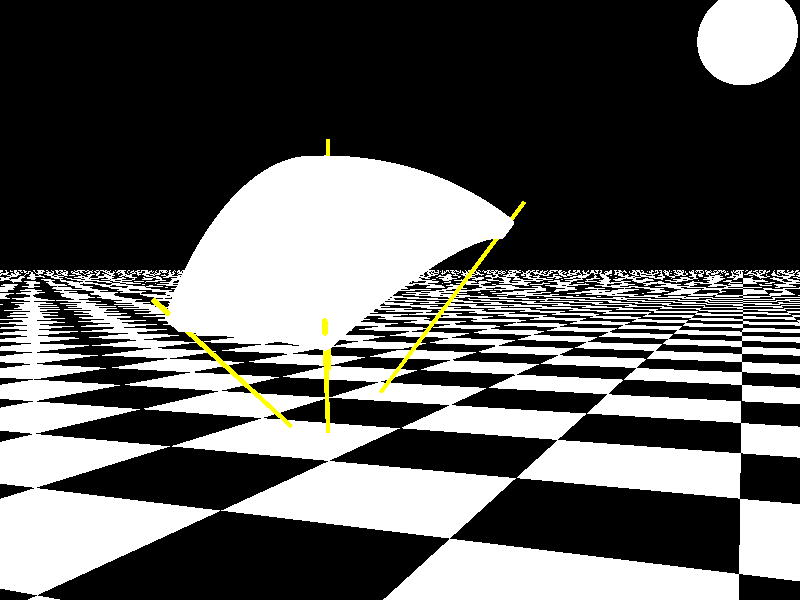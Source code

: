 // Macro for generating a four-sided tile that would fit on a sphere.
// The four upper edges and four edges along the sphere's radius are rounded.

#version 3.7;
#include "math.inc"
#include "transforms.inc"

global_settings {
 //  ambient_light 0
  // ambient_light 0  radiosity {  }
  // max_trace_level 200
  assumed_gamma 1
}

plane { y, 0
  pigment {
    checker color rgb <0,0,0>, colour rgb <1,1,1>
  }
}

#local bigrad = 1.48 ; // big radius.  Not bi grad.  77.48
#local thick = 0.1;     // 1
#local tinyrad=thick/4;

#local rotwidth = 58;       // 1
#local rotdepth = 38;     // 1.3

#local Frontplane = plane {  z 0 }
#local Leftplane =  plane {  x 0 }
#local Rearplane =  plane { -z 0 rotate  rotdepth * x }
#local Rightplane = plane { -x 0 rotate -rotwidth * z }

union {
  difference { // quadrilateral cut out of a ball, sharp edges
    sphere { 0, bigrad + thick }
    sphere { 0, bigrad }
    Frontplane Rearplane Leftplane Rightplane
  }

  // The far corner is always the tricky one
  #local Rightclippernorm = vrotate(-x, -rotwidth * z);  // surface normal of right clipper
  #local Rearclippernorm = vrotate(-z, <rotdepth, 0, 0>);  // surf normal of back clipper
  #local Corner4Vec = vnormalize(vcross(Rearclippernorm, Rightclippernorm));  // Corner4 runs up their intersection
  // Corner4Vec is now a vector indicating the corner at the intersection of the two clipping planes
  #local Corner4IntAngle = VAngleD(Rightclippernorm, Rearclippernorm);
  #warning concat("Corner4IntAngle=", str(VAngleD(Rightclippernorm, Rearclippernorm), 0, 0))

  // four balls to join the rolled-off edges
  sphere { 0 tinyrad translate (bigrad + thick - tinyrad) * y}
  sphere { 0 tinyrad translate (bigrad + thick - tinyrad) * y rotate -rotwidth * z}
  sphere { 0 tinyrad translate (bigrad + thick - tinyrad) * y rotate  rotdepth * x}
  sphere { 0 tinyrad translate (bigrad + thick - tinyrad) * Corner4Vec }

  #local Rearplaneadjusted = plane { -z 0 rotate  rotdepth * x 
    Axis_Rotate_Trans(Corner4Vec, -(90-Corner4IntAngle))  // trust me, is genius
    texture { pigment { color rgb<1,0.5,0> } }
  };

  #local Rightplaneadjusted = plane { -x 0 rotate -rotwidth * z
    Axis_Rotate_Trans(Corner4Vec, 90-Corner4IntAngle)  // even more genius without the negation
    texture { pigment { color rgb<1,0.5,0> } }
  };
 
  // slightly larger quadrilateral cut out of a ball with a slightly smaller radius

  // front
  difference {
    union {
      sphere { 0, bigrad + thick - tinyrad }
      torus {bigrad+thick-tinyrad, tinyrad rotate 90*x}
    }
    sphere { 0, bigrad }
    plane {  z, -tinyrad }
    plane { -z, -tinyrad rotate rotdepth * x}
    Leftplane
    Rightplane
  }
  // left
  difference {
    union {
      sphere { 0, bigrad + thick - tinyrad }
      torus {bigrad+thick-tinyrad, tinyrad rotate 90*z}
    }
    sphere { 0, bigrad }
    plane {  x, -tinyrad }
    plane { -x, -tinyrad rotate -rotwidth * z }
    Rearplane
    Frontplane
  }

  // right
  difference {
    union {
      sphere { 0, bigrad + thick - tinyrad }
      torus {bigrad+thick-tinyrad, tinyrad rotate (90-rotwidth)*z}
    }      
    sphere { 0, bigrad }
    plane {  x, -tinyrad }
    plane { -x, -tinyrad rotate -rotwidth * z }
    Rearplaneadjusted
    Frontplane
    //xclippers
  }

  // rear
  difference {
    union {
      sphere { 0, bigrad + thick - tinyrad }
      torus {bigrad+thick-tinyrad, tinyrad rotate (90+rotdepth)*x}
    }
    sphere { 0, bigrad }
    plane {  z, -tinyrad }
    plane { -z, -tinyrad rotate rotdepth * x}
    Leftplane
    Rightplaneadjusted
  }

  // four little posts, along big radii, that form the rounded-off "vertical" corners of our tile
  cylinder { (bigrad) * y, (bigrad + thick - tinyrad) * y, tinyrad }
  cylinder { (bigrad) * y, (bigrad + thick - tinyrad) * y, tinyrad rotate -rotwidth * z}
  cylinder { (bigrad) * y, (bigrad + thick - tinyrad) * y, tinyrad rotate  rotdepth * x}
  cylinder { (bigrad) * Corner4Vec, (bigrad + thick - tinyrad) * Corner4Vec, tinyrad }

  texture { pigment { color rgb<1,1,1> }}  
//  translate -(bigrad - 1 ) * y
  
  rotate 90*y
}


union {// a few stakes 
  cylinder { (bigrad - 1) * y, (bigrad + 2*thick)*y, 0.01 }
  cylinder { (bigrad - 1) * y, (bigrad + 2*thick)*y, 0.01 rotate <rotdepth, 0, 0> }
  cylinder { (bigrad - 1) * y, (bigrad + 2*thick)*y, 0.01 rotate <       0, 0, -rotwidth> }
  
  #local Zclipper = vrotate(-x, -rotwidth * z);
  #local Xclipper = vrotate(-z, <rotdepth, 0, 0>);
  #local stake = vnormalize(vcross(Xclipper, Zclipper));
  
  cylinder { (bigrad - 1) * stake, (bigrad + 2*thick)*stake, 0.01 }


//  translate -(bigrad - 1) * y

  rotate 90*y


  texture { pigment { color rgb<1,1,0> }}
}



#if (0)
light_source {
  <0,0,0>             // light's position (translated below)
  color rgb 1.0       // light's color
  area_light
  <0.5, 0, 0> <0, 0.5, 0>
  9, 9
  adaptive 1          // 0,1,2,3...
  //jitter              // adds random softening of light
  circular            // make the shape of the light circular
   orient              // orient light
    looks_like {sphere {0, 0.1 texture {pigment {color rgb <1,1,1>}} finish { ambient 1 diffuse 1 }}}
  translate <2, 1.5, -2>
}
#end

light_source { <2, 1.5, -2> rgb 1
  looks_like {sphere {0, 0.1 texture {pigment {color rgb <1,1,1>}} finish { ambient 1 }}}
}


camera { location <1, 3, -3> look_at <0, 1, 0.5> }
camera { location <2, 1, -4> look_at <0.4, 0.85, 0> angle 50 }

